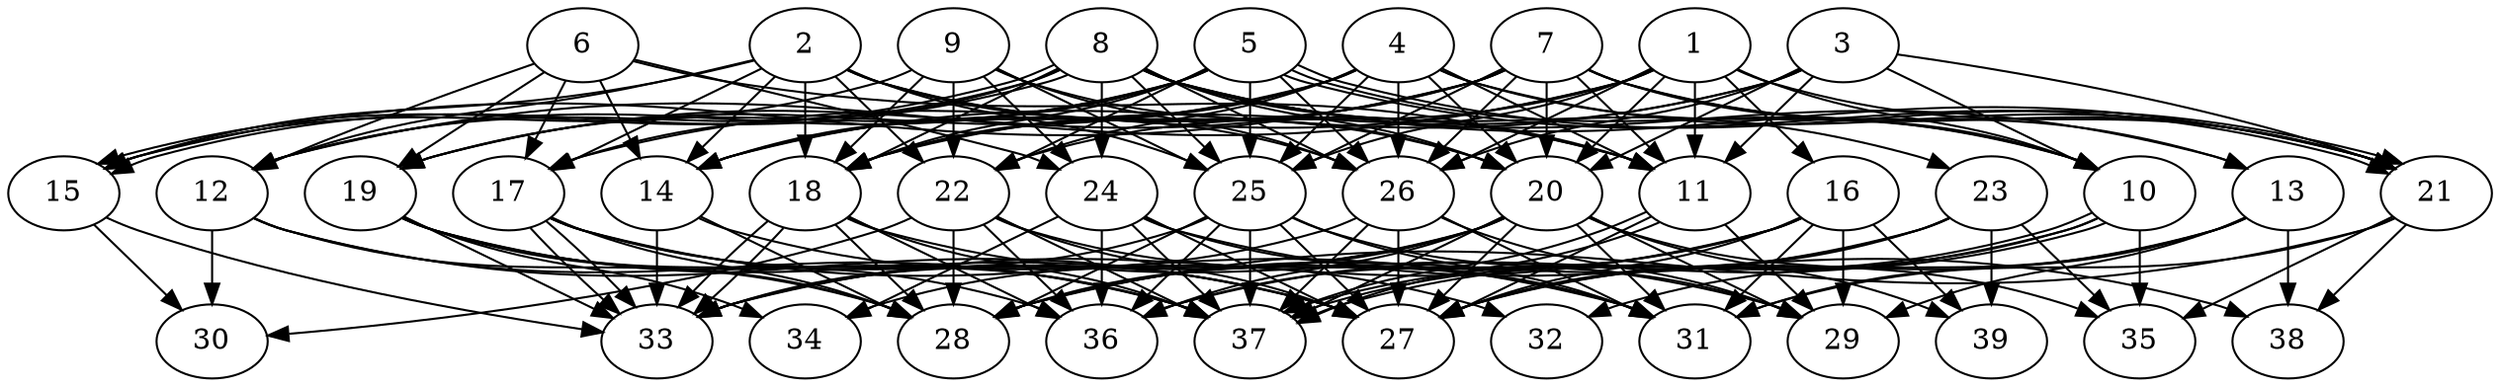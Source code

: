 // DAG (tier=3-complex, mode=data, n=39, ccr=0.525, fat=0.714, density=0.784, regular=0.379, jump=0.347, mindata=4194304, maxdata=33554432)
// DAG automatically generated by daggen at Sun Aug 24 16:33:35 2025
// /home/ermia/Project/Environments/daggen/bin/daggen --dot --ccr 0.525 --fat 0.714 --regular 0.379 --density 0.784 --jump 0.347 --mindata 4194304 --maxdata 33554432 -n 39 
digraph G {
  1 [size="24230938659783176093696", alpha="0.02", expect_size="12115469329891588046848"]
  1 -> 10 [size ="6698899758645248"]
  1 -> 11 [size ="6698899758645248"]
  1 -> 12 [size ="6698899758645248"]
  1 -> 16 [size ="6698899758645248"]
  1 -> 17 [size ="6698899758645248"]
  1 -> 20 [size ="6698899758645248"]
  1 -> 21 [size ="6698899758645248"]
  1 -> 22 [size ="6698899758645248"]
  1 -> 25 [size ="6698899758645248"]
  1 -> 26 [size ="6698899758645248"]
  2 [size="1533715109789092608", alpha="0.05", expect_size="766857554894546304"]
  2 -> 11 [size ="3193695268503552"]
  2 -> 12 [size ="3193695268503552"]
  2 -> 14 [size ="3193695268503552"]
  2 -> 15 [size ="3193695268503552"]
  2 -> 17 [size ="3193695268503552"]
  2 -> 18 [size ="3193695268503552"]
  2 -> 20 [size ="3193695268503552"]
  2 -> 22 [size ="3193695268503552"]
  2 -> 25 [size ="3193695268503552"]
  2 -> 26 [size ="3193695268503552"]
  3 [size="10171506608856939626496", alpha="0.02", expect_size="5085753304428469813248"]
  3 -> 10 [size ="3755607324622848"]
  3 -> 11 [size ="3755607324622848"]
  3 -> 14 [size ="3755607324622848"]
  3 -> 18 [size ="3755607324622848"]
  3 -> 20 [size ="3755607324622848"]
  3 -> 21 [size ="3755607324622848"]
  3 -> 26 [size ="3755607324622848"]
  4 [size="63168149549070360", alpha="0.09", expect_size="31584074774535180"]
  4 -> 10 [size ="7657334192996352"]
  4 -> 11 [size ="7657334192996352"]
  4 -> 14 [size ="7657334192996352"]
  4 -> 18 [size ="7657334192996352"]
  4 -> 19 [size ="7657334192996352"]
  4 -> 20 [size ="7657334192996352"]
  4 -> 21 [size ="7657334192996352"]
  4 -> 22 [size ="7657334192996352"]
  4 -> 25 [size ="7657334192996352"]
  4 -> 26 [size ="7657334192996352"]
  5 [size="272852626264623488", alpha="0.06", expect_size="136426313132311744"]
  5 -> 10 [size ="4533786805010432"]
  5 -> 12 [size ="4533786805010432"]
  5 -> 14 [size ="4533786805010432"]
  5 -> 18 [size ="4533786805010432"]
  5 -> 19 [size ="4533786805010432"]
  5 -> 21 [size ="4533786805010432"]
  5 -> 21 [size ="4533786805010432"]
  5 -> 22 [size ="4533786805010432"]
  5 -> 25 [size ="4533786805010432"]
  5 -> 26 [size ="4533786805010432"]
  6 [size="14212442710131867648000", alpha="0.18", expect_size="7106221355065933824000"]
  6 -> 11 [size ="4693921313587200"]
  6 -> 12 [size ="4693921313587200"]
  6 -> 14 [size ="4693921313587200"]
  6 -> 17 [size ="4693921313587200"]
  6 -> 19 [size ="4693921313587200"]
  6 -> 24 [size ="4693921313587200"]
  7 [size="5548904550295391232", alpha="0.00", expect_size="2774452275147695616"]
  7 -> 10 [size ="3894244464918528"]
  7 -> 11 [size ="3894244464918528"]
  7 -> 13 [size ="3894244464918528"]
  7 -> 14 [size ="3894244464918528"]
  7 -> 15 [size ="3894244464918528"]
  7 -> 18 [size ="3894244464918528"]
  7 -> 19 [size ="3894244464918528"]
  7 -> 20 [size ="3894244464918528"]
  7 -> 21 [size ="3894244464918528"]
  7 -> 25 [size ="3894244464918528"]
  7 -> 26 [size ="3894244464918528"]
  8 [size="153313087149133088", alpha="0.10", expect_size="76656543574566544"]
  8 -> 11 [size ="4429473936048128"]
  8 -> 12 [size ="4429473936048128"]
  8 -> 13 [size ="4429473936048128"]
  8 -> 15 [size ="4429473936048128"]
  8 -> 15 [size ="4429473936048128"]
  8 -> 17 [size ="4429473936048128"]
  8 -> 18 [size ="4429473936048128"]
  8 -> 20 [size ="4429473936048128"]
  8 -> 21 [size ="4429473936048128"]
  8 -> 23 [size ="4429473936048128"]
  8 -> 24 [size ="4429473936048128"]
  8 -> 25 [size ="4429473936048128"]
  8 -> 26 [size ="4429473936048128"]
  9 [size="12471879615737550077952", alpha="0.04", expect_size="6235939807868775038976"]
  9 -> 15 [size ="4302404711350272"]
  9 -> 18 [size ="4302404711350272"]
  9 -> 20 [size ="4302404711350272"]
  9 -> 22 [size ="4302404711350272"]
  9 -> 24 [size ="4302404711350272"]
  9 -> 25 [size ="4302404711350272"]
  9 -> 26 [size ="4302404711350272"]
  10 [size="35978119380081128", alpha="0.16", expect_size="17989059690040564"]
  10 -> 27 [size ="791401151332352"]
  10 -> 35 [size ="791401151332352"]
  10 -> 36 [size ="791401151332352"]
  10 -> 37 [size ="791401151332352"]
  10 -> 37 [size ="791401151332352"]
  11 [size="6822726541740632", alpha="0.20", expect_size="3411363270870316"]
  11 -> 27 [size ="360551901298688"]
  11 -> 29 [size ="360551901298688"]
  11 -> 37 [size ="360551901298688"]
  11 -> 37 [size ="360551901298688"]
  12 [size="45129414380073728", alpha="0.17", expect_size="22564707190036864"]
  12 -> 27 [size ="808274727272448"]
  12 -> 28 [size ="808274727272448"]
  12 -> 30 [size ="808274727272448"]
  12 -> 37 [size ="808274727272448"]
  13 [size="137506440841339680", alpha="0.09", expect_size="68753220420669840"]
  13 -> 27 [size ="5949732832673792"]
  13 -> 29 [size ="5949732832673792"]
  13 -> 31 [size ="5949732832673792"]
  13 -> 32 [size ="5949732832673792"]
  13 -> 38 [size ="5949732832673792"]
  14 [size="746194228376599424", alpha="0.15", expect_size="373097114188299712"]
  14 -> 28 [size ="633766582157312"]
  14 -> 32 [size ="633766582157312"]
  14 -> 33 [size ="633766582157312"]
  15 [size="14682569371995265302528", alpha="0.07", expect_size="7341284685997632651264"]
  15 -> 30 [size ="4796870874365952"]
  15 -> 33 [size ="4796870874365952"]
  16 [size="7861643755016859680768", alpha="0.04", expect_size="3930821877508429840384"]
  16 -> 27 [size ="3162997828616192"]
  16 -> 28 [size ="3162997828616192"]
  16 -> 29 [size ="3162997828616192"]
  16 -> 31 [size ="3162997828616192"]
  16 -> 33 [size ="3162997828616192"]
  16 -> 36 [size ="3162997828616192"]
  16 -> 39 [size ="3162997828616192"]
  17 [size="12095737280248007360512", alpha="0.17", expect_size="6047868640124003680256"]
  17 -> 27 [size ="4215459138240512"]
  17 -> 28 [size ="4215459138240512"]
  17 -> 31 [size ="4215459138240512"]
  17 -> 33 [size ="4215459138240512"]
  17 -> 33 [size ="4215459138240512"]
  17 -> 37 [size ="4215459138240512"]
  18 [size="29087631644566480", alpha="0.05", expect_size="14543815822283240"]
  18 -> 28 [size ="558423603150848"]
  18 -> 29 [size ="558423603150848"]
  18 -> 33 [size ="558423603150848"]
  18 -> 33 [size ="558423603150848"]
  18 -> 36 [size ="558423603150848"]
  18 -> 37 [size ="558423603150848"]
  19 [size="16022912306478014464", alpha="0.04", expect_size="8011456153239007232"]
  19 -> 27 [size ="8731170598551552"]
  19 -> 28 [size ="8731170598551552"]
  19 -> 33 [size ="8731170598551552"]
  19 -> 34 [size ="8731170598551552"]
  19 -> 36 [size ="8731170598551552"]
  19 -> 37 [size ="8731170598551552"]
  20 [size="81539617362587616", alpha="0.03", expect_size="40769808681293808"]
  20 -> 27 [size ="1794735375122432"]
  20 -> 28 [size ="1794735375122432"]
  20 -> 29 [size ="1794735375122432"]
  20 -> 31 [size ="1794735375122432"]
  20 -> 33 [size ="1794735375122432"]
  20 -> 34 [size ="1794735375122432"]
  20 -> 35 [size ="1794735375122432"]
  20 -> 36 [size ="1794735375122432"]
  20 -> 37 [size ="1794735375122432"]
  20 -> 39 [size ="1794735375122432"]
  21 [size="31981651882850184593408", alpha="0.02", expect_size="15990825941425092296704"]
  21 -> 28 [size ="8060412134162432"]
  21 -> 31 [size ="8060412134162432"]
  21 -> 35 [size ="8060412134162432"]
  21 -> 38 [size ="8060412134162432"]
  22 [size="1262488474967401984", alpha="0.05", expect_size="631244237483700992"]
  22 -> 27 [size ="3229147673395200"]
  22 -> 28 [size ="3229147673395200"]
  22 -> 30 [size ="3229147673395200"]
  22 -> 31 [size ="3229147673395200"]
  22 -> 36 [size ="3229147673395200"]
  22 -> 37 [size ="3229147673395200"]
  23 [size="12736061919374480", alpha="0.12", expect_size="6368030959687240"]
  23 -> 27 [size ="284337605967872"]
  23 -> 28 [size ="284337605967872"]
  23 -> 35 [size ="284337605967872"]
  23 -> 37 [size ="284337605967872"]
  23 -> 39 [size ="284337605967872"]
  24 [size="783239468769647488", alpha="0.15", expect_size="391619734384823744"]
  24 -> 27 [size ="528581658673152"]
  24 -> 31 [size ="528581658673152"]
  24 -> 34 [size ="528581658673152"]
  24 -> 36 [size ="528581658673152"]
  24 -> 37 [size ="528581658673152"]
  24 -> 38 [size ="528581658673152"]
  25 [size="121158945034995200", alpha="0.01", expect_size="60579472517497600"]
  25 -> 27 [size ="7590066205491200"]
  25 -> 28 [size ="7590066205491200"]
  25 -> 29 [size ="7590066205491200"]
  25 -> 31 [size ="7590066205491200"]
  25 -> 33 [size ="7590066205491200"]
  25 -> 36 [size ="7590066205491200"]
  25 -> 37 [size ="7590066205491200"]
  26 [size="167336121779687840", alpha="0.18", expect_size="83668060889843920"]
  26 -> 27 [size ="7929889688649728"]
  26 -> 29 [size ="7929889688649728"]
  26 -> 31 [size ="7929889688649728"]
  26 -> 33 [size ="7929889688649728"]
  26 -> 37 [size ="7929889688649728"]
  27 [size="17837650499296615727104", alpha="0.02", expect_size="8918825249648307863552"]
  28 [size="761812968886675439616", alpha="0.02", expect_size="380906484443337719808"]
  29 [size="105657791485597360", alpha="0.18", expect_size="52828895742798680"]
  30 [size="88802099015341680", alpha="0.19", expect_size="44401049507670840"]
  31 [size="12606669506020036608", alpha="0.17", expect_size="6303334753010018304"]
  32 [size="16656813641098288", alpha="0.01", expect_size="8328406820549144"]
  33 [size="54999822137459224", alpha="0.08", expect_size="27499911068729612"]
  34 [size="3846622900122099200", alpha="0.05", expect_size="1923311450061049600"]
  35 [size="223705696031091168", alpha="0.01", expect_size="111852848015545584"]
  36 [size="135793611752839728", alpha="0.18", expect_size="67896805876419864"]
  37 [size="6633413524953682149376", alpha="0.08", expect_size="3316706762476841074688"]
  38 [size="5114963319709943988224", alpha="0.03", expect_size="2557481659854971994112"]
  39 [size="13883689885447950336", alpha="0.17", expect_size="6941844942723975168"]
}